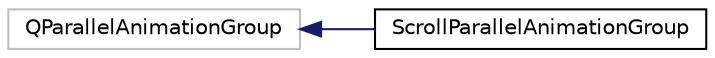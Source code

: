 digraph "类继承关系图"
{
  edge [fontname="Helvetica",fontsize="10",labelfontname="Helvetica",labelfontsize="10"];
  node [fontname="Helvetica",fontsize="10",shape=record];
  rankdir="LR";
  Node1023 [label="QParallelAnimationGroup",height=0.2,width=0.4,color="grey75", fillcolor="white", style="filled"];
  Node1023 -> Node0 [dir="back",color="midnightblue",fontsize="10",style="solid",fontname="Helvetica"];
  Node0 [label="ScrollParallelAnimationGroup",height=0.2,width=0.4,color="black", fillcolor="white", style="filled",URL="$class_scroll_parallel_animation_group.html"];
}
